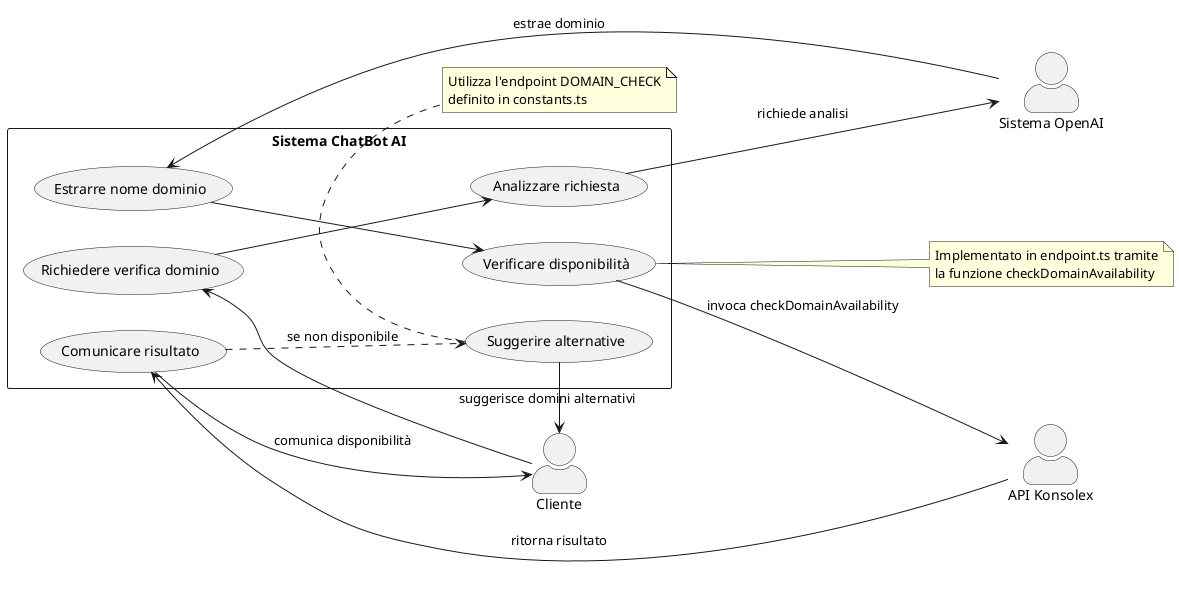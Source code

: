 @startuml Domain Management Use Case
left to right direction
skinparam actorStyle awesome

actor "Cliente" as Customer
actor "Sistema OpenAI" as OpenAI
actor "API Konsolex" as KonsolexAPI

rectangle "Sistema ChatBot AI" {
  usecase "Richiedere verifica dominio" as UC1
  usecase "Analizzare richiesta" as UC2
  usecase "Estrarre nome dominio" as UC3
  usecase "Verificare disponibilità" as UC4
  usecase "Comunicare risultato" as UC5
  usecase "Suggerire alternative" as UC6
}

Customer --> UC1
UC1 --> UC2
UC2 --> OpenAI : richiede analisi
OpenAI --> UC3 : estrae dominio
UC3 --> UC4
UC4 --> KonsolexAPI : invoca checkDomainAvailability
KonsolexAPI --> UC5 : ritorna risultato
UC5 --> Customer : comunica disponibilità

UC5 ..> UC6 : se non disponibile
UC6 --> Customer : suggerisce domini alternativi

note right of UC4
  Implementato in endpoint.ts tramite
  la funzione checkDomainAvailability
end note

note bottom of UC6
  Utilizza l'endpoint DOMAIN_CHECK
  definito in constants.ts
end note
@enduml
